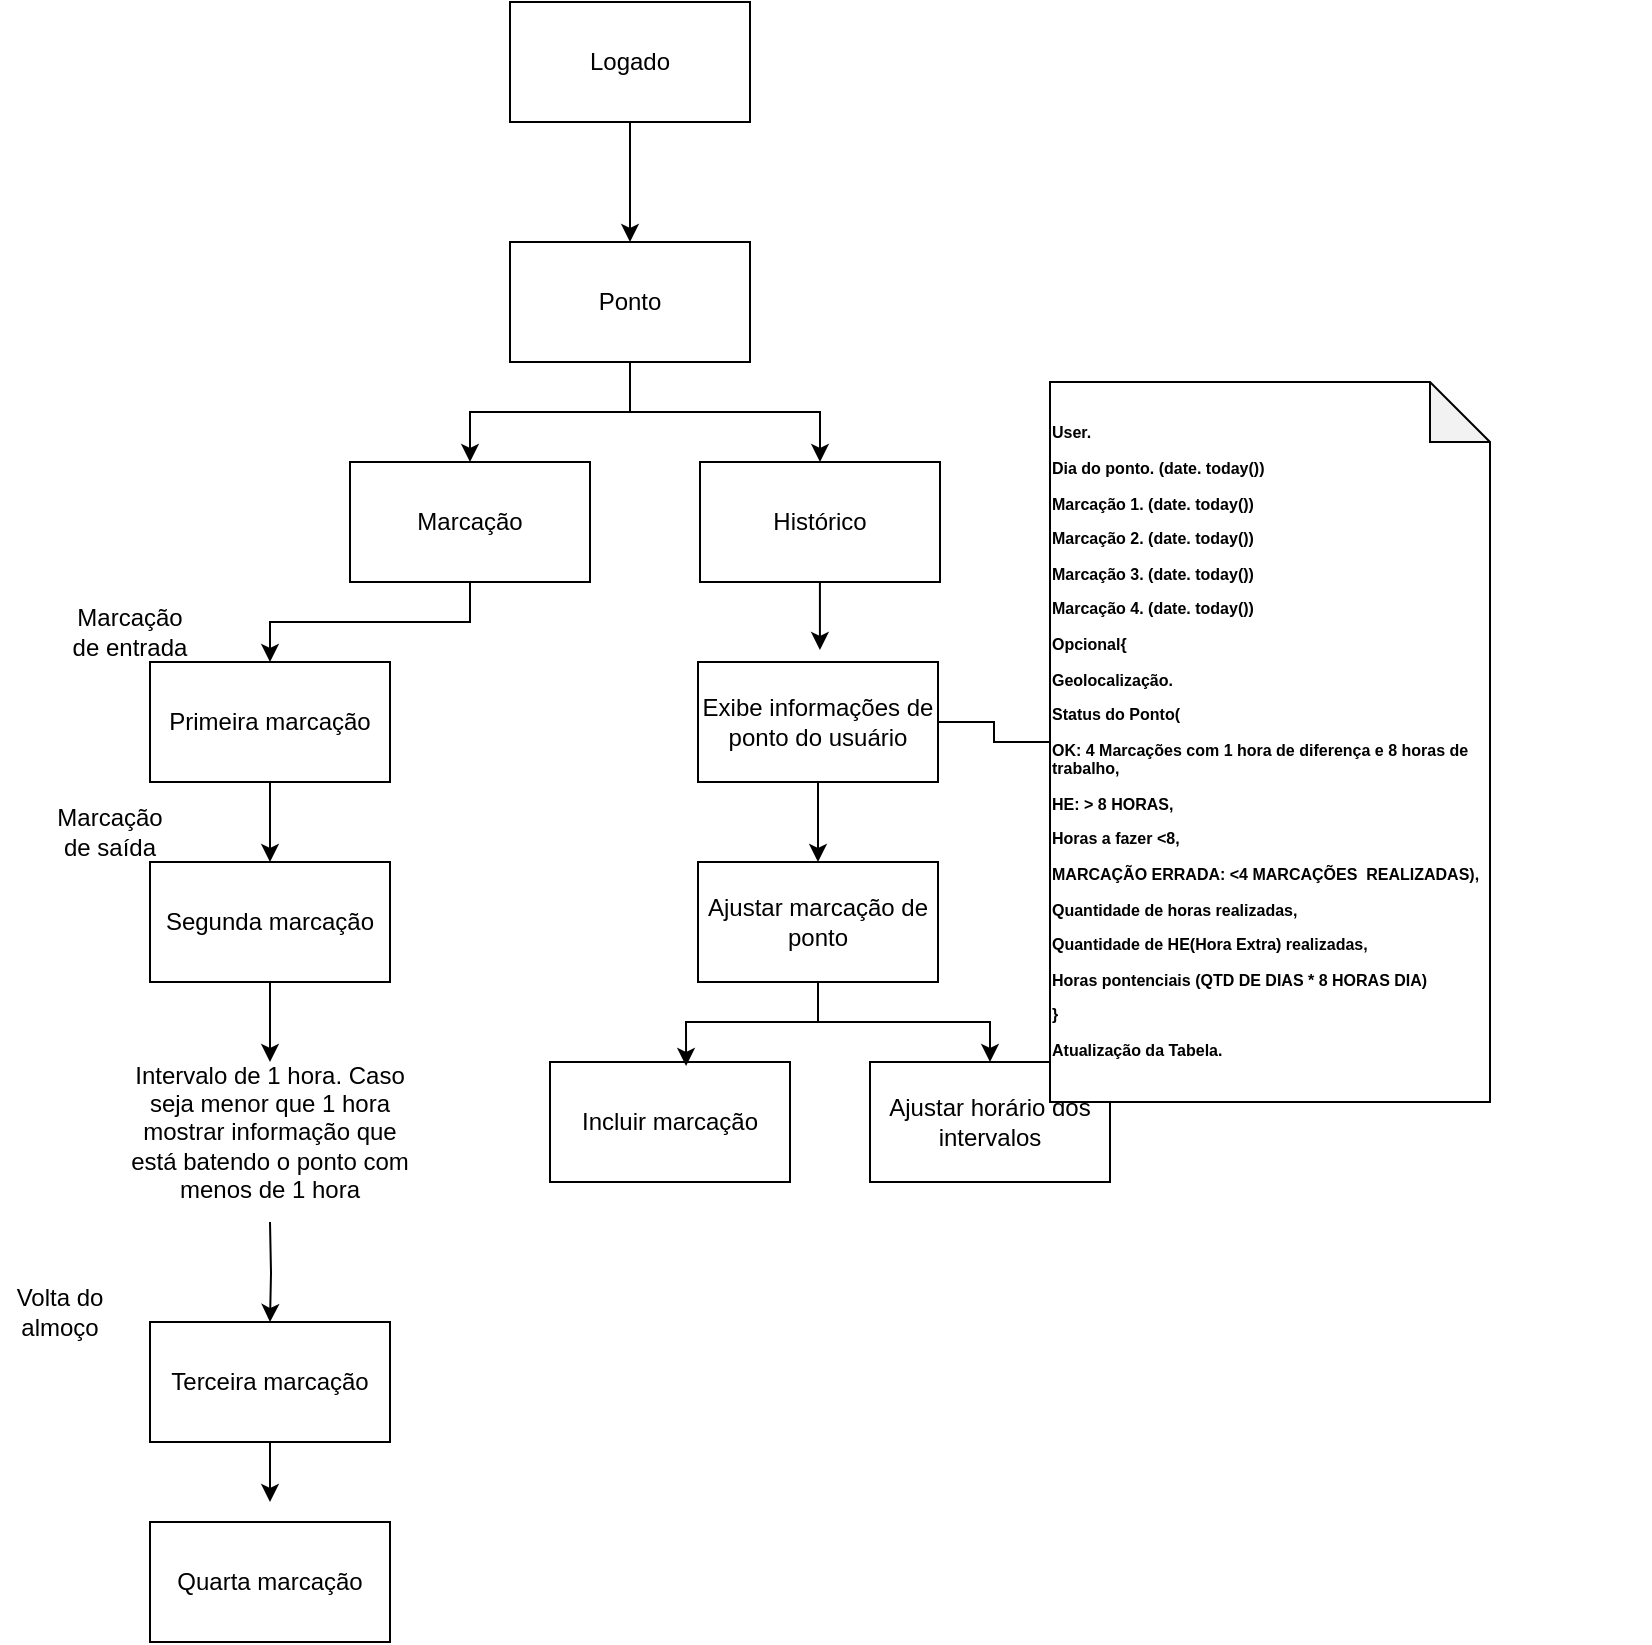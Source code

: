 <mxfile version="24.0.4" type="device" pages="2">
  <diagram id="3b_jg67ZpI6xmnxmbBKy" name="Mapeamento do processo">
    <mxGraphModel dx="1590" dy="829" grid="1" gridSize="10" guides="1" tooltips="1" connect="1" arrows="1" fold="1" page="1" pageScale="1" pageWidth="850" pageHeight="1100" math="0" shadow="0">
      <root>
        <mxCell id="0" />
        <mxCell id="1" parent="0" />
        <mxCell id="d5uuVQYZmgaY2r2cq3Vy-3" style="edgeStyle=orthogonalEdgeStyle;rounded=0;orthogonalLoop=1;jettySize=auto;html=1;" parent="1" source="d5uuVQYZmgaY2r2cq3Vy-1" target="d5uuVQYZmgaY2r2cq3Vy-2" edge="1">
          <mxGeometry relative="1" as="geometry" />
        </mxCell>
        <mxCell id="d5uuVQYZmgaY2r2cq3Vy-1" value="Logado" style="rounded=0;whiteSpace=wrap;html=1;" parent="1" vertex="1">
          <mxGeometry x="330" y="80" width="120" height="60" as="geometry" />
        </mxCell>
        <mxCell id="d5uuVQYZmgaY2r2cq3Vy-5" style="edgeStyle=orthogonalEdgeStyle;rounded=0;orthogonalLoop=1;jettySize=auto;html=1;entryX=0.5;entryY=0;entryDx=0;entryDy=0;" parent="1" source="d5uuVQYZmgaY2r2cq3Vy-2" target="d5uuVQYZmgaY2r2cq3Vy-4" edge="1">
          <mxGeometry relative="1" as="geometry" />
        </mxCell>
        <mxCell id="d5uuVQYZmgaY2r2cq3Vy-7" style="edgeStyle=orthogonalEdgeStyle;rounded=0;orthogonalLoop=1;jettySize=auto;html=1;entryX=0.5;entryY=0;entryDx=0;entryDy=0;" parent="1" source="d5uuVQYZmgaY2r2cq3Vy-2" target="d5uuVQYZmgaY2r2cq3Vy-6" edge="1">
          <mxGeometry relative="1" as="geometry" />
        </mxCell>
        <mxCell id="d5uuVQYZmgaY2r2cq3Vy-2" value="Ponto" style="rounded=0;whiteSpace=wrap;html=1;" parent="1" vertex="1">
          <mxGeometry x="330" y="200" width="120" height="60" as="geometry" />
        </mxCell>
        <mxCell id="d5uuVQYZmgaY2r2cq3Vy-17" style="edgeStyle=orthogonalEdgeStyle;rounded=0;orthogonalLoop=1;jettySize=auto;html=1;entryX=0.5;entryY=0;entryDx=0;entryDy=0;" parent="1" source="d5uuVQYZmgaY2r2cq3Vy-4" target="d5uuVQYZmgaY2r2cq3Vy-16" edge="1">
          <mxGeometry relative="1" as="geometry" />
        </mxCell>
        <mxCell id="d5uuVQYZmgaY2r2cq3Vy-4" value="Marcação" style="rounded=0;whiteSpace=wrap;html=1;" parent="1" vertex="1">
          <mxGeometry x="250" y="310" width="120" height="60" as="geometry" />
        </mxCell>
        <mxCell id="d5uuVQYZmgaY2r2cq3Vy-6" value="Histórico" style="rounded=0;whiteSpace=wrap;html=1;" parent="1" vertex="1">
          <mxGeometry x="425" y="310" width="120" height="60" as="geometry" />
        </mxCell>
        <mxCell id="d5uuVQYZmgaY2r2cq3Vy-11" style="edgeStyle=orthogonalEdgeStyle;rounded=0;orthogonalLoop=1;jettySize=auto;html=1;" parent="1" source="d5uuVQYZmgaY2r2cq3Vy-8" target="d5uuVQYZmgaY2r2cq3Vy-10" edge="1">
          <mxGeometry relative="1" as="geometry" />
        </mxCell>
        <mxCell id="d5uuVQYZmgaY2r2cq3Vy-28" style="edgeStyle=orthogonalEdgeStyle;rounded=0;orthogonalLoop=1;jettySize=auto;html=1;endArrow=none;endFill=0;" parent="1" source="d5uuVQYZmgaY2r2cq3Vy-8" target="d5uuVQYZmgaY2r2cq3Vy-27" edge="1">
          <mxGeometry relative="1" as="geometry" />
        </mxCell>
        <mxCell id="d5uuVQYZmgaY2r2cq3Vy-8" value="Exibe informações de ponto do usuário" style="rounded=0;whiteSpace=wrap;html=1;" parent="1" vertex="1">
          <mxGeometry x="424" y="410" width="120" height="60" as="geometry" />
        </mxCell>
        <mxCell id="d5uuVQYZmgaY2r2cq3Vy-9" style="edgeStyle=orthogonalEdgeStyle;rounded=0;orthogonalLoop=1;jettySize=auto;html=1;entryX=0.508;entryY=-0.1;entryDx=0;entryDy=0;entryPerimeter=0;" parent="1" source="d5uuVQYZmgaY2r2cq3Vy-6" target="d5uuVQYZmgaY2r2cq3Vy-8" edge="1">
          <mxGeometry relative="1" as="geometry" />
        </mxCell>
        <mxCell id="d5uuVQYZmgaY2r2cq3Vy-15" style="edgeStyle=orthogonalEdgeStyle;rounded=0;orthogonalLoop=1;jettySize=auto;html=1;" parent="1" source="d5uuVQYZmgaY2r2cq3Vy-10" target="d5uuVQYZmgaY2r2cq3Vy-14" edge="1">
          <mxGeometry relative="1" as="geometry" />
        </mxCell>
        <mxCell id="d5uuVQYZmgaY2r2cq3Vy-10" value="Ajustar marcação de ponto" style="rounded=0;whiteSpace=wrap;html=1;" parent="1" vertex="1">
          <mxGeometry x="424" y="510" width="120" height="60" as="geometry" />
        </mxCell>
        <mxCell id="d5uuVQYZmgaY2r2cq3Vy-12" value="Incluir marcação" style="rounded=0;whiteSpace=wrap;html=1;" parent="1" vertex="1">
          <mxGeometry x="350" y="610" width="120" height="60" as="geometry" />
        </mxCell>
        <mxCell id="d5uuVQYZmgaY2r2cq3Vy-13" style="edgeStyle=orthogonalEdgeStyle;rounded=0;orthogonalLoop=1;jettySize=auto;html=1;entryX=0.567;entryY=0.033;entryDx=0;entryDy=0;entryPerimeter=0;" parent="1" source="d5uuVQYZmgaY2r2cq3Vy-10" target="d5uuVQYZmgaY2r2cq3Vy-12" edge="1">
          <mxGeometry relative="1" as="geometry" />
        </mxCell>
        <mxCell id="d5uuVQYZmgaY2r2cq3Vy-14" value="Ajustar horário dos intervalos" style="rounded=0;whiteSpace=wrap;html=1;" parent="1" vertex="1">
          <mxGeometry x="510" y="610" width="120" height="60" as="geometry" />
        </mxCell>
        <mxCell id="d5uuVQYZmgaY2r2cq3Vy-21" style="edgeStyle=orthogonalEdgeStyle;rounded=0;orthogonalLoop=1;jettySize=auto;html=1;entryX=0.5;entryY=0;entryDx=0;entryDy=0;" parent="1" source="d5uuVQYZmgaY2r2cq3Vy-16" target="d5uuVQYZmgaY2r2cq3Vy-20" edge="1">
          <mxGeometry relative="1" as="geometry" />
        </mxCell>
        <mxCell id="d5uuVQYZmgaY2r2cq3Vy-16" value="Primeira marcação" style="rounded=0;whiteSpace=wrap;html=1;" parent="1" vertex="1">
          <mxGeometry x="150" y="410" width="120" height="60" as="geometry" />
        </mxCell>
        <mxCell id="mrb1pupbrdIWbYvNUEmo-3" style="edgeStyle=orthogonalEdgeStyle;rounded=0;orthogonalLoop=1;jettySize=auto;html=1;" edge="1" parent="1" source="d5uuVQYZmgaY2r2cq3Vy-20">
          <mxGeometry relative="1" as="geometry">
            <mxPoint x="210" y="610" as="targetPoint" />
          </mxGeometry>
        </mxCell>
        <mxCell id="d5uuVQYZmgaY2r2cq3Vy-20" value="Segunda marcação" style="rounded=0;whiteSpace=wrap;html=1;" parent="1" vertex="1">
          <mxGeometry x="150" y="510" width="120" height="60" as="geometry" />
        </mxCell>
        <mxCell id="d5uuVQYZmgaY2r2cq3Vy-24" value="Marcação de entrada" style="text;html=1;align=center;verticalAlign=middle;whiteSpace=wrap;rounded=0;" parent="1" vertex="1">
          <mxGeometry x="110" y="380" width="60" height="30" as="geometry" />
        </mxCell>
        <mxCell id="d5uuVQYZmgaY2r2cq3Vy-25" value="Marcação de saída" style="text;html=1;align=center;verticalAlign=middle;whiteSpace=wrap;rounded=0;" parent="1" vertex="1">
          <mxGeometry x="100" y="480" width="60" height="30" as="geometry" />
        </mxCell>
        <mxCell id="d5uuVQYZmgaY2r2cq3Vy-26" value="&lt;h1 style=&quot;margin-top: 0px; font-size: 8px;&quot;&gt;&lt;p style=&quot;&quot;&gt;&lt;br&gt;&lt;/p&gt;&lt;/h1&gt;" style="text;html=1;whiteSpace=wrap;overflow=hidden;rounded=0;" parent="1" vertex="1">
          <mxGeometry x="650" y="290" width="250" height="340" as="geometry" />
        </mxCell>
        <mxCell id="d5uuVQYZmgaY2r2cq3Vy-27" value="&lt;h1 style=&quot;text-align: left; margin-top: 0px; font-size: 8px;&quot;&gt;&lt;p&gt;User.&lt;/p&gt;&lt;p&gt;Dia do ponto. (&lt;strong&gt;date.&lt;/strong&gt;&amp;nbsp;&lt;strong&gt;today()&lt;/strong&gt;)&lt;/p&gt;&lt;p&gt;Marcação 1.&amp;nbsp;(&lt;strong&gt;date.&lt;/strong&gt;&amp;nbsp;&lt;strong&gt;today()&lt;/strong&gt;)&lt;/p&gt;&lt;p&gt;Marcação 2. (&lt;strong&gt;date.&lt;/strong&gt;&amp;nbsp;&lt;strong&gt;today()&lt;/strong&gt;)&lt;/p&gt;&lt;p&gt;Marcação 3. (&lt;strong&gt;date.&lt;/strong&gt;&amp;nbsp;&lt;strong&gt;today()&lt;/strong&gt;)&lt;/p&gt;&lt;p&gt;Marcação 4. (&lt;strong&gt;date.&lt;/strong&gt;&amp;nbsp;&lt;strong&gt;today()&lt;/strong&gt;)&lt;/p&gt;&lt;p&gt;Opcional{&lt;/p&gt;&lt;p&gt;Geolocalização.&lt;/p&gt;&lt;p&gt;Status do Ponto(&lt;/p&gt;&lt;p&gt;OK: 4 Marcações com 1 hora de diferença e 8 horas de trabalho,&lt;/p&gt;&lt;p&gt;HE: &amp;gt; 8 HORAS,&lt;/p&gt;&lt;p&gt;Horas a fazer &amp;lt;8,&lt;/p&gt;&lt;p&gt;MARCAÇÃO ERRADA: &amp;lt;4 MARCAÇÕES&amp;nbsp; REALIZADAS),&lt;/p&gt;&lt;p&gt;Quantidade de horas realizadas,&lt;/p&gt;&lt;p&gt;Quantidade de HE(Hora Extra) realizadas,&lt;/p&gt;&lt;p&gt;Horas pontenciais (QTD DE DIAS * 8 HORAS DIA)&lt;/p&gt;&lt;p&gt;}&lt;/p&gt;&lt;p&gt;Atualização da Tabela.&lt;/p&gt;&lt;/h1&gt;" style="shape=note;whiteSpace=wrap;html=1;backgroundOutline=1;darkOpacity=0.05;" parent="1" vertex="1">
          <mxGeometry x="600" y="270" width="220" height="360" as="geometry" />
        </mxCell>
        <mxCell id="mrb1pupbrdIWbYvNUEmo-6" style="edgeStyle=orthogonalEdgeStyle;rounded=0;orthogonalLoop=1;jettySize=auto;html=1;entryX=0.5;entryY=0;entryDx=0;entryDy=0;" edge="1" parent="1" target="mrb1pupbrdIWbYvNUEmo-5">
          <mxGeometry relative="1" as="geometry">
            <mxPoint x="210" y="690" as="sourcePoint" />
          </mxGeometry>
        </mxCell>
        <mxCell id="mrb1pupbrdIWbYvNUEmo-1" value="Intervalo de 1 hora. Caso seja menor que 1 hora mostrar informação que está batendo o ponto com menos de 1 hora" style="text;html=1;align=center;verticalAlign=middle;whiteSpace=wrap;rounded=0;" vertex="1" parent="1">
          <mxGeometry x="135" y="620" width="150" height="50" as="geometry" />
        </mxCell>
        <mxCell id="mrb1pupbrdIWbYvNUEmo-9" style="edgeStyle=orthogonalEdgeStyle;rounded=0;orthogonalLoop=1;jettySize=auto;html=1;" edge="1" parent="1" source="mrb1pupbrdIWbYvNUEmo-5">
          <mxGeometry relative="1" as="geometry">
            <mxPoint x="210" y="830" as="targetPoint" />
          </mxGeometry>
        </mxCell>
        <mxCell id="mrb1pupbrdIWbYvNUEmo-5" value="Terceira marcação" style="rounded=0;whiteSpace=wrap;html=1;" vertex="1" parent="1">
          <mxGeometry x="150" y="740" width="120" height="60" as="geometry" />
        </mxCell>
        <mxCell id="mrb1pupbrdIWbYvNUEmo-7" value="Volta do almoço" style="text;html=1;align=center;verticalAlign=middle;whiteSpace=wrap;rounded=0;" vertex="1" parent="1">
          <mxGeometry x="75" y="720" width="60" height="30" as="geometry" />
        </mxCell>
        <mxCell id="mrb1pupbrdIWbYvNUEmo-8" value="Quarta marcação" style="rounded=0;whiteSpace=wrap;html=1;" vertex="1" parent="1">
          <mxGeometry x="150" y="840" width="120" height="60" as="geometry" />
        </mxCell>
      </root>
    </mxGraphModel>
  </diagram>
  <diagram id="sB6iWMZyDaw89qzpXI8f" name="Solução">
    <mxGraphModel dx="2200" dy="829" grid="1" gridSize="10" guides="1" tooltips="1" connect="1" arrows="1" fold="1" page="1" pageScale="1" pageWidth="850" pageHeight="1100" math="0" shadow="0">
      <root>
        <mxCell id="0" />
        <mxCell id="1" parent="0" />
        <mxCell id="_jtbiaRvR3uZa0o4b6pa-15" value="User" style="shape=actor;whiteSpace=wrap;html=1;" parent="1" vertex="1">
          <mxGeometry x="90" y="40" width="60" height="70" as="geometry" />
        </mxCell>
        <mxCell id="gHhDjUhiBNg9CKsARu3L-4" style="edgeStyle=orthogonalEdgeStyle;rounded=0;orthogonalLoop=1;jettySize=auto;html=1;entryX=0.5;entryY=0;entryDx=0;entryDy=0;entryPerimeter=0;" parent="1" source="_jtbiaRvR3uZa0o4b6pa-15" edge="1">
          <mxGeometry relative="1" as="geometry">
            <mxPoint x="289" y="130" as="targetPoint" />
          </mxGeometry>
        </mxCell>
        <mxCell id="kHKryYGJ1eDEwGIwIQTW-1" value="Autenticação do usuário" style="swimlane;whiteSpace=wrap;html=1;" vertex="1" parent="1">
          <mxGeometry x="190" y="130" width="200" height="90" as="geometry" />
        </mxCell>
        <mxCell id="kHKryYGJ1eDEwGIwIQTW-2" value="&lt;pre style=&quot;font-family: &amp;quot;JetBrains Mono&amp;quot;, monospace;&quot;&gt;&lt;span style=&quot;background-color: rgb(255, 255, 255);&quot;&gt;/login &lt;/span&gt;&lt;/pre&gt;&lt;pre style=&quot;font-family: &amp;quot;JetBrains Mono&amp;quot;, monospace;&quot;&gt;/register&lt;/pre&gt;" style="text;html=1;align=left;verticalAlign=middle;resizable=0;points=[];autosize=1;strokeColor=none;fillColor=none;strokeWidth=0;spacing=0;" vertex="1" parent="kHKryYGJ1eDEwGIwIQTW-1">
          <mxGeometry x="10" y="15" width="80" height="70" as="geometry" />
        </mxCell>
        <mxCell id="XNdiwgJRybvukaTRh5C2-11" style="edgeStyle=orthogonalEdgeStyle;rounded=0;orthogonalLoop=1;jettySize=auto;html=1;" edge="1" parent="1" source="XNdiwgJRybvukaTRh5C2-1">
          <mxGeometry relative="1" as="geometry">
            <mxPoint x="310" y="210" as="targetPoint" />
          </mxGeometry>
        </mxCell>
        <mxCell id="XNdiwgJRybvukaTRh5C2-1" value="" style="rounded=0;whiteSpace=wrap;html=1;" vertex="1" parent="1">
          <mxGeometry x="-60" y="280" width="870" height="250" as="geometry" />
        </mxCell>
        <mxCell id="XNdiwgJRybvukaTRh5C2-2" style="edgeStyle=orthogonalEdgeStyle;rounded=0;orthogonalLoop=1;jettySize=auto;html=1;startArrow=classic;startFill=1;" edge="1" parent="1" source="XNdiwgJRybvukaTRh5C2-3" target="XNdiwgJRybvukaTRh5C2-6">
          <mxGeometry relative="1" as="geometry" />
        </mxCell>
        <mxCell id="XNdiwgJRybvukaTRh5C2-3" value="Registro de ponto" style="swimlane;whiteSpace=wrap;html=1;" vertex="1" parent="1">
          <mxGeometry x="-30" y="350" width="200" height="80" as="geometry" />
        </mxCell>
        <mxCell id="XNdiwgJRybvukaTRh5C2-4" value="&lt;pre style=&quot;font-family: &amp;quot;JetBrains Mono&amp;quot;, monospace;&quot;&gt;&lt;span style=&quot;background-color: rgb(255, 255, 255);&quot;&gt;/{userId}&lt;/span&gt;&lt;/pre&gt;" style="text;html=1;align=center;verticalAlign=middle;resizable=0;points=[];autosize=1;strokeColor=none;fillColor=none;" vertex="1" parent="XNdiwgJRybvukaTRh5C2-3">
          <mxGeometry x="-5" y="15" width="90" height="50" as="geometry" />
        </mxCell>
        <mxCell id="XNdiwgJRybvukaTRh5C2-5" value="Visualização de registros" style="swimlane;whiteSpace=wrap;html=1;" vertex="1" parent="1">
          <mxGeometry x="220" y="350" width="200" height="80" as="geometry" />
        </mxCell>
        <mxCell id="XNdiwgJRybvukaTRh5C2-6" value="&lt;pre style=&quot;font-family: &amp;quot;JetBrains Mono&amp;quot;, monospace;&quot;&gt;/{userId}/{date}&lt;/pre&gt;" style="text;html=1;align=center;verticalAlign=middle;resizable=0;points=[];autosize=1;" vertex="1" parent="XNdiwgJRybvukaTRh5C2-5">
          <mxGeometry y="15" width="140" height="50" as="geometry" />
        </mxCell>
        <mxCell id="XNdiwgJRybvukaTRh5C2-7" value="Sistema de relatórios" style="swimlane;whiteSpace=wrap;html=1;" vertex="1" parent="1">
          <mxGeometry x="470" y="350" width="320" height="90" as="geometry" />
        </mxCell>
        <mxCell id="XNdiwgJRybvukaTRh5C2-8" value="&lt;pre style=&quot;font-family: &amp;quot;JetBrains Mono&amp;quot;, monospace;&quot;&gt;&lt;span style=&quot;background-color: rgb(255, 255, 255);&quot;&gt;/{userId}/relatorio/{startDate}/{endDate}&lt;/span&gt;&lt;/pre&gt;" style="text;html=1;align=center;verticalAlign=middle;resizable=0;points=[];autosize=1;strokeColor=none;fillColor=none;" vertex="1" parent="XNdiwgJRybvukaTRh5C2-7">
          <mxGeometry y="15" width="320" height="50" as="geometry" />
        </mxCell>
        <mxCell id="XNdiwgJRybvukaTRh5C2-9" style="edgeStyle=orthogonalEdgeStyle;rounded=0;orthogonalLoop=1;jettySize=auto;html=1;entryX=-0.009;entryY=0.5;entryDx=0;entryDy=0;entryPerimeter=0;startArrow=classic;startFill=1;" edge="1" parent="1" source="XNdiwgJRybvukaTRh5C2-5" target="XNdiwgJRybvukaTRh5C2-8">
          <mxGeometry relative="1" as="geometry" />
        </mxCell>
        <mxCell id="XNdiwgJRybvukaTRh5C2-10" style="edgeStyle=orthogonalEdgeStyle;rounded=0;orthogonalLoop=1;jettySize=auto;html=1;entryX=0.473;entryY=0.013;entryDx=0;entryDy=0;entryPerimeter=0;" edge="1" parent="1" source="kHKryYGJ1eDEwGIwIQTW-1" target="XNdiwgJRybvukaTRh5C2-1">
          <mxGeometry relative="1" as="geometry" />
        </mxCell>
      </root>
    </mxGraphModel>
  </diagram>
</mxfile>
